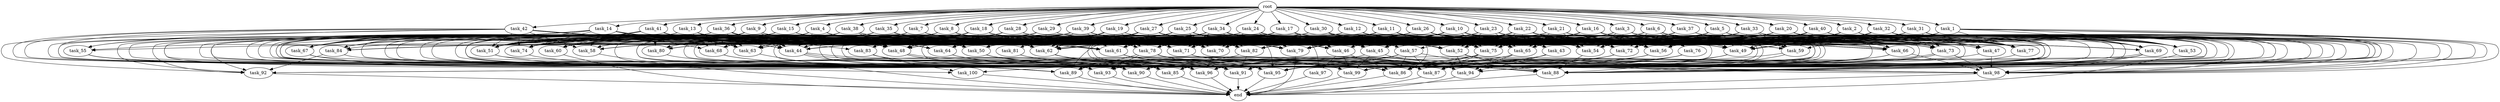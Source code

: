 digraph G {
  task_15 [size="9.811209e+10"];
  task_77 [size="2.729889e+11"];
  task_62 [size="9.027030e+11"];
  task_59 [size="8.790242e+11"];
  task_20 [size="3.552169e+11"];
  task_17 [size="2.034635e+11"];
  task_89 [size="1.926191e+11"];
  task_24 [size="4.968522e+11"];
  task_92 [size="9.181781e+11"];
  task_85 [size="7.536853e+11"];
  task_23 [size="6.329822e+10"];
  task_73 [size="6.948408e+10"];
  task_63 [size="6.270131e+11"];
  task_45 [size="8.050701e+11"];
  task_11 [size="4.505163e+11"];
  task_13 [size="5.219450e+11"];
  task_54 [size="1.024373e+11"];
  task_58 [size="9.138076e+11"];
  task_55 [size="4.299267e+11"];
  task_60 [size="8.908951e+11"];
  task_61 [size="1.643201e+11"];
  task_56 [size="6.101267e+10"];
  task_16 [size="8.107907e+11"];
  task_30 [size="1.393175e+11"];
  task_76 [size="3.761673e+11"];
  task_74 [size="2.627062e+11"];
  task_47 [size="3.964347e+11"];
  task_81 [size="7.970329e+11"];
  task_34 [size="9.483491e+11"];
  task_25 [size="5.393279e+11"];
  task_44 [size="2.957562e+11"];
  task_67 [size="1.793154e+11"];
  task_29 [size="2.470578e+11"];
  end [size="0.000000e+00"];
  task_66 [size="4.401936e+11"];
  task_2 [size="9.652901e+11"];
  task_4 [size="3.840186e+10"];
  task_86 [size="8.193099e+11"];
  task_64 [size="2.646448e+11"];
  task_36 [size="5.247864e+11"];
  task_71 [size="3.101986e+11"];
  task_94 [size="5.859754e+11"];
  task_95 [size="6.429391e+11"];
  task_96 [size="2.060484e+11"];
  task_48 [size="8.662496e+11"];
  task_53 [size="5.477947e+10"];
  task_5 [size="1.698733e+10"];
  task_79 [size="6.235195e+11"];
  task_52 [size="5.254642e+11"];
  task_31 [size="3.447134e+11"];
  task_1 [size="9.698063e+11"];
  task_82 [size="5.828661e+11"];
  task_19 [size="3.604254e+11"];
  task_40 [size="8.439533e+11"];
  task_57 [size="8.206170e+11"];
  task_83 [size="1.038750e+11"];
  task_6 [size="3.058638e+11"];
  task_80 [size="6.383695e+11"];
  task_22 [size="2.806097e+11"];
  task_99 [size="6.317330e+11"];
  task_100 [size="7.116954e+11"];
  task_84 [size="3.479689e+10"];
  task_90 [size="8.066270e+11"];
  task_49 [size="8.223440e+11"];
  task_3 [size="1.807028e+11"];
  task_14 [size="8.905534e+11"];
  task_18 [size="8.927374e+11"];
  task_42 [size="2.459376e+11"];
  task_10 [size="5.097119e+11"];
  task_70 [size="1.151550e+11"];
  task_78 [size="2.731805e+11"];
  task_50 [size="7.007098e+11"];
  task_21 [size="2.246161e+11"];
  task_32 [size="5.973342e+11"];
  task_51 [size="1.575871e+11"];
  task_46 [size="7.585981e+11"];
  task_12 [size="1.562004e+11"];
  task_9 [size="4.801392e+11"];
  task_93 [size="2.822532e+10"];
  task_43 [size="5.105402e+11"];
  task_26 [size="3.252669e+11"];
  task_41 [size="3.362737e+11"];
  task_27 [size="6.507116e+09"];
  task_68 [size="8.470825e+11"];
  task_65 [size="7.367214e+11"];
  task_39 [size="4.786861e+11"];
  task_38 [size="4.971052e+11"];
  task_72 [size="8.052602e+11"];
  task_98 [size="5.713032e+11"];
  task_28 [size="4.755074e+11"];
  task_69 [size="1.927641e+11"];
  task_88 [size="6.256605e+11"];
  task_91 [size="2.265706e+11"];
  task_8 [size="1.835341e+11"];
  task_75 [size="7.572934e+11"];
  task_33 [size="3.378887e+11"];
  root [size="0.000000e+00"];
  task_7 [size="5.338906e+11"];
  task_87 [size="8.993883e+11"];
  task_35 [size="7.678297e+10"];
  task_97 [size="6.464462e+11"];
  task_37 [size="8.254090e+11"];

  task_15 -> task_51 [size="8.754836e+06"];
  task_15 -> task_54 [size="5.391437e+06"];
  task_15 -> task_62 [size="4.513515e+07"];
  task_15 -> task_50 [size="3.892832e+07"];
  task_15 -> task_78 [size="1.821203e+07"];
  task_15 -> task_75 [size="3.606159e+07"];
  task_15 -> task_58 [size="6.527197e+07"];
  task_15 -> task_80 [size="4.910535e+07"];
  task_15 -> task_92 [size="1.311683e+08"];
  task_15 -> task_65 [size="3.877481e+07"];
  task_15 -> task_66 [size="2.751210e+07"];
  task_15 -> task_60 [size="1.113619e+08"];
  task_15 -> task_84 [size="3.479689e+06"];
  task_15 -> task_94 [size="5.327049e+07"];
  task_15 -> task_49 [size="4.328126e+07"];
  task_15 -> task_74 [size="1.641913e+07"];
  task_77 -> task_88 [size="3.680356e+07"];
  task_62 -> task_85 [size="6.851684e+07"];
  task_62 -> task_87 [size="4.733622e+07"];
  task_62 -> task_86 [size="3.901476e+07"];
  task_62 -> task_96 [size="1.144714e+07"];
  task_59 -> task_99 [size="3.948331e+07"];
  task_59 -> task_88 [size="3.680356e+07"];
  task_20 -> task_45 [size="4.472612e+07"];
  task_20 -> task_54 [size="5.391437e+06"];
  task_20 -> task_88 [size="3.680356e+07"];
  task_20 -> task_70 [size="5.757750e+06"];
  task_20 -> task_62 [size="4.513515e+07"];
  task_20 -> task_61 [size="9.665891e+06"];
  task_20 -> task_63 [size="3.918832e+07"];
  task_20 -> task_75 [size="3.606159e+07"];
  task_20 -> task_53 [size="4.979952e+06"];
  task_20 -> task_66 [size="2.751210e+07"];
  task_20 -> task_90 [size="1.152324e+08"];
  task_20 -> task_69 [size="1.752401e+07"];
  task_20 -> task_72 [size="5.032876e+07"];
  task_20 -> task_91 [size="2.265706e+07"];
  task_20 -> task_74 [size="1.641913e+07"];
  task_20 -> task_47 [size="3.303622e+07"];
  task_20 -> task_98 [size="3.570645e+07"];
  task_17 -> task_71 [size="3.877482e+07"];
  task_17 -> task_84 [size="3.479689e+06"];
  task_17 -> task_59 [size="5.493902e+07"];
  task_17 -> task_50 [size="3.892832e+07"];
  task_17 -> task_78 [size="1.821203e+07"];
  task_17 -> task_61 [size="9.665891e+06"];
  task_17 -> task_89 [size="1.751082e+07"];
  task_17 -> task_75 [size="3.606159e+07"];
  task_17 -> task_56 [size="4.693282e+06"];
  task_17 -> task_51 [size="8.754836e+06"];
  task_17 -> task_46 [size="1.517196e+08"];
  task_17 -> task_66 [size="2.751210e+07"];
  task_17 -> task_72 [size="5.032876e+07"];
  task_89 -> end [size="1.000000e-12"];
  task_24 -> task_67 [size="2.561648e+07"];
  task_24 -> task_54 [size="5.391437e+06"];
  task_24 -> task_58 [size="6.527197e+07"];
  task_24 -> task_59 [size="5.493902e+07"];
  task_24 -> task_70 [size="5.757750e+06"];
  task_24 -> task_77 [size="1.706181e+07"];
  task_24 -> task_80 [size="4.910535e+07"];
  task_24 -> task_48 [size="4.812498e+07"];
  task_24 -> task_56 [size="4.693282e+06"];
  task_24 -> task_51 [size="8.754836e+06"];
  task_24 -> task_79 [size="4.156797e+07"];
  task_24 -> task_52 [size="5.838491e+07"];
  task_24 -> task_74 [size="1.641913e+07"];
  task_24 -> task_47 [size="3.303622e+07"];
  task_24 -> task_97 [size="3.232231e+08"];
  task_92 -> end [size="1.000000e-12"];
  task_85 -> end [size="1.000000e-12"];
  task_23 -> task_45 [size="4.472612e+07"];
  task_23 -> task_54 [size="5.391437e+06"];
  task_23 -> task_62 [size="4.513515e+07"];
  task_23 -> task_59 [size="5.493902e+07"];
  task_23 -> task_44 [size="1.643090e+07"];
  task_23 -> task_48 [size="4.812498e+07"];
  task_23 -> task_61 [size="9.665891e+06"];
  task_23 -> task_65 [size="3.877481e+07"];
  task_23 -> task_66 [size="2.751210e+07"];
  task_23 -> task_79 [size="4.156797e+07"];
  task_23 -> task_52 [size="5.838491e+07"];
  task_23 -> task_73 [size="3.657057e+06"];
  task_23 -> task_85 [size="6.851684e+07"];
  task_73 -> task_95 [size="3.383890e+07"];
  task_73 -> task_87 [size="4.733622e+07"];
  task_73 -> task_86 [size="3.901476e+07"];
  task_73 -> task_98 [size="3.570645e+07"];
  task_63 -> end [size="1.000000e-12"];
  task_45 -> task_92 [size="1.311683e+08"];
  task_45 -> task_99 [size="3.948331e+07"];
  task_45 -> task_88 [size="3.680356e+07"];
  task_11 -> task_71 [size="3.877482e+07"];
  task_11 -> task_58 [size="6.527197e+07"];
  task_11 -> task_59 [size="5.493902e+07"];
  task_11 -> task_50 [size="3.892832e+07"];
  task_11 -> task_57 [size="1.641234e+08"];
  task_11 -> task_78 [size="1.821203e+07"];
  task_11 -> task_68 [size="4.982838e+07"];
  task_11 -> task_75 [size="3.606159e+07"];
  task_11 -> task_65 [size="3.877481e+07"];
  task_11 -> task_56 [size="4.693282e+06"];
  task_11 -> task_79 [size="4.156797e+07"];
  task_11 -> task_73 [size="3.657057e+06"];
  task_11 -> task_72 [size="5.032876e+07"];
  task_11 -> task_49 [size="4.328126e+07"];
  task_11 -> task_86 [size="3.901476e+07"];
  task_13 -> task_45 [size="4.472612e+07"];
  task_13 -> task_51 [size="8.754836e+06"];
  task_13 -> task_50 [size="3.892832e+07"];
  task_13 -> task_61 [size="9.665891e+06"];
  task_13 -> task_68 [size="4.982838e+07"];
  task_13 -> task_48 [size="4.812498e+07"];
  task_13 -> task_75 [size="3.606159e+07"];
  task_13 -> task_67 [size="2.561648e+07"];
  task_13 -> task_90 [size="1.152324e+08"];
  task_13 -> task_73 [size="3.657057e+06"];
  task_13 -> task_72 [size="5.032876e+07"];
  task_13 -> task_63 [size="3.918832e+07"];
  task_13 -> task_86 [size="3.901476e+07"];
  task_13 -> task_92 [size="1.311683e+08"];
  task_54 -> task_88 [size="3.680356e+07"];
  task_58 -> end [size="1.000000e-12"];
  task_55 -> task_85 [size="6.851684e+07"];
  task_55 -> task_95 [size="3.383890e+07"];
  task_55 -> task_93 [size="2.565938e+06"];
  task_55 -> task_86 [size="3.901476e+07"];
  task_55 -> task_90 [size="1.152324e+08"];
  task_60 -> end [size="1.000000e-12"];
  task_61 -> task_95 [size="3.383890e+07"];
  task_61 -> task_94 [size="5.327049e+07"];
  task_61 -> task_98 [size="3.570645e+07"];
  task_56 -> task_91 [size="2.265706e+07"];
  task_56 -> task_93 [size="2.565938e+06"];
  task_56 -> task_90 [size="1.152324e+08"];
  task_16 -> task_45 [size="4.472612e+07"];
  task_16 -> task_65 [size="3.877481e+07"];
  task_16 -> task_51 [size="8.754836e+06"];
  task_16 -> task_77 [size="1.706181e+07"];
  task_16 -> task_62 [size="4.513515e+07"];
  task_16 -> task_59 [size="5.493902e+07"];
  task_16 -> task_78 [size="1.821203e+07"];
  task_16 -> task_94 [size="5.327049e+07"];
  task_16 -> task_48 [size="4.812498e+07"];
  task_16 -> task_75 [size="3.606159e+07"];
  task_16 -> task_53 [size="4.979952e+06"];
  task_16 -> task_56 [size="4.693282e+06"];
  task_16 -> task_84 [size="3.479689e+06"];
  task_16 -> task_79 [size="4.156797e+07"];
  task_16 -> task_66 [size="2.751210e+07"];
  task_16 -> task_47 [size="3.303622e+07"];
  task_16 -> task_61 [size="9.665891e+06"];
  task_30 -> task_45 [size="4.472612e+07"];
  task_30 -> task_54 [size="5.391437e+06"];
  task_30 -> task_77 [size="1.706181e+07"];
  task_30 -> task_62 [size="4.513515e+07"];
  task_30 -> task_60 [size="1.113619e+08"];
  task_30 -> task_68 [size="4.982838e+07"];
  task_30 -> task_63 [size="3.918832e+07"];
  task_30 -> task_48 [size="4.812498e+07"];
  task_30 -> task_75 [size="3.606159e+07"];
  task_30 -> task_65 [size="3.877481e+07"];
  task_30 -> task_56 [size="4.693282e+06"];
  task_30 -> task_53 [size="4.979952e+06"];
  task_30 -> task_74 [size="1.641913e+07"];
  task_30 -> task_47 [size="3.303622e+07"];
  task_76 -> task_95 [size="3.383890e+07"];
  task_76 -> task_89 [size="1.751082e+07"];
  task_76 -> task_87 [size="4.733622e+07"];
  task_76 -> task_86 [size="3.901476e+07"];
  task_76 -> task_96 [size="1.144714e+07"];
  task_74 -> task_89 [size="1.751082e+07"];
  task_47 -> task_98 [size="3.570645e+07"];
  task_47 -> task_96 [size="1.144714e+07"];
  task_81 -> task_95 [size="3.383890e+07"];
  task_81 -> task_99 [size="3.948331e+07"];
  task_34 -> task_64 [size="3.308060e+07"];
  task_34 -> task_82 [size="5.298783e+07"];
  task_34 -> task_71 [size="3.877482e+07"];
  task_34 -> task_54 [size="5.391437e+06"];
  task_34 -> task_60 [size="1.113619e+08"];
  task_34 -> task_59 [size="5.493902e+07"];
  task_34 -> task_58 [size="6.527197e+07"];
  task_34 -> task_95 [size="3.383890e+07"];
  task_34 -> task_62 [size="4.513515e+07"];
  task_34 -> task_61 [size="9.665891e+06"];
  task_34 -> task_51 [size="8.754836e+06"];
  task_34 -> task_46 [size="1.517196e+08"];
  task_34 -> task_49 [size="4.328126e+07"];
  task_25 -> task_81 [size="7.970329e+08"];
  task_25 -> task_82 [size="5.298783e+07"];
  task_25 -> task_54 [size="5.391437e+06"];
  task_25 -> task_67 [size="2.561648e+07"];
  task_25 -> task_62 [size="4.513515e+07"];
  task_25 -> task_70 [size="5.757750e+06"];
  task_25 -> task_57 [size="1.641234e+08"];
  task_25 -> task_79 [size="4.156797e+07"];
  task_25 -> task_43 [size="1.701801e+08"];
  task_25 -> task_83 [size="2.596874e+07"];
  task_25 -> task_87 [size="4.733622e+07"];
  task_44 -> task_93 [size="2.565938e+06"];
  task_44 -> task_99 [size="3.948331e+07"];
  task_44 -> task_94 [size="5.327049e+07"];
  task_67 -> task_85 [size="6.851684e+07"];
  task_67 -> task_98 [size="3.570645e+07"];
  task_67 -> task_96 [size="1.144714e+07"];
  task_29 -> task_64 [size="3.308060e+07"];
  task_29 -> task_48 [size="4.812498e+07"];
  task_29 -> task_68 [size="4.982838e+07"];
  task_29 -> task_65 [size="3.877481e+07"];
  task_29 -> task_79 [size="4.156797e+07"];
  task_29 -> task_80 [size="4.910535e+07"];
  task_29 -> task_96 [size="1.144714e+07"];
  task_29 -> task_69 [size="1.752401e+07"];
  task_29 -> task_73 [size="3.657057e+06"];
  task_29 -> task_62 [size="4.513515e+07"];
  task_29 -> task_91 [size="2.265706e+07"];
  task_66 -> task_95 [size="3.383890e+07"];
  task_66 -> task_99 [size="3.948331e+07"];
  task_66 -> task_98 [size="3.570645e+07"];
  task_2 -> task_82 [size="5.298783e+07"];
  task_2 -> task_77 [size="1.706181e+07"];
  task_2 -> task_88 [size="3.680356e+07"];
  task_2 -> task_70 [size="5.757750e+06"];
  task_2 -> task_93 [size="2.565938e+06"];
  task_2 -> task_75 [size="3.606159e+07"];
  task_2 -> task_63 [size="3.918832e+07"];
  task_2 -> task_48 [size="4.812498e+07"];
  task_2 -> task_92 [size="1.311683e+08"];
  task_2 -> task_56 [size="4.693282e+06"];
  task_2 -> task_51 [size="8.754836e+06"];
  task_2 -> task_69 [size="1.752401e+07"];
  task_2 -> task_49 [size="4.328126e+07"];
  task_2 -> task_98 [size="3.570645e+07"];
  task_2 -> task_47 [size="3.303622e+07"];
  task_4 -> task_45 [size="4.472612e+07"];
  task_4 -> task_64 [size="3.308060e+07"];
  task_4 -> task_61 [size="9.665891e+06"];
  task_4 -> task_67 [size="2.561648e+07"];
  task_4 -> task_51 [size="8.754836e+06"];
  task_4 -> task_70 [size="5.757750e+06"];
  task_4 -> task_73 [size="3.657057e+06"];
  task_4 -> task_44 [size="1.643090e+07"];
  task_4 -> task_68 [size="4.982838e+07"];
  task_4 -> task_84 [size="3.479689e+06"];
  task_86 -> end [size="1.000000e-12"];
  task_64 -> task_95 [size="3.383890e+07"];
  task_64 -> task_90 [size="1.152324e+08"];
  task_36 -> task_57 [size="1.641234e+08"];
  task_36 -> task_62 [size="4.513515e+07"];
  task_36 -> task_70 [size="5.757750e+06"];
  task_36 -> task_44 [size="1.643090e+07"];
  task_36 -> task_78 [size="1.821203e+07"];
  task_36 -> task_68 [size="4.982838e+07"];
  task_36 -> task_63 [size="3.918832e+07"];
  task_36 -> task_48 [size="4.812498e+07"];
  task_36 -> task_75 [size="3.606159e+07"];
  task_36 -> task_53 [size="4.979952e+06"];
  task_36 -> task_96 [size="1.144714e+07"];
  task_36 -> task_55 [size="1.074817e+08"];
  task_36 -> task_84 [size="3.479689e+06"];
  task_36 -> task_83 [size="2.596874e+07"];
  task_36 -> task_52 [size="5.838491e+07"];
  task_36 -> task_88 [size="3.680356e+07"];
  task_36 -> task_79 [size="4.156797e+07"];
  task_36 -> task_95 [size="3.383890e+07"];
  task_36 -> task_65 [size="3.877481e+07"];
  task_71 -> task_94 [size="5.327049e+07"];
  task_71 -> task_86 [size="3.901476e+07"];
  task_71 -> task_98 [size="3.570645e+07"];
  task_94 -> end [size="1.000000e-12"];
  task_95 -> end [size="1.000000e-12"];
  task_96 -> end [size="1.000000e-12"];
  task_48 -> task_93 [size="2.565938e+06"];
  task_48 -> task_87 [size="4.733622e+07"];
  task_48 -> task_96 [size="1.144714e+07"];
  task_53 -> end [size="1.000000e-12"];
  task_5 -> task_64 [size="3.308060e+07"];
  task_5 -> task_66 [size="2.751210e+07"];
  task_5 -> task_82 [size="5.298783e+07"];
  task_5 -> task_71 [size="3.877482e+07"];
  task_5 -> task_62 [size="4.513515e+07"];
  task_5 -> task_78 [size="1.821203e+07"];
  task_5 -> task_80 [size="4.910535e+07"];
  task_5 -> task_69 [size="1.752401e+07"];
  task_5 -> task_75 [size="3.606159e+07"];
  task_5 -> task_99 [size="3.948331e+07"];
  task_5 -> task_56 [size="4.693282e+06"];
  task_5 -> task_47 [size="3.303622e+07"];
  task_5 -> task_73 [size="3.657057e+06"];
  task_5 -> task_96 [size="1.144714e+07"];
  task_5 -> task_46 [size="1.517196e+08"];
  task_5 -> task_85 [size="6.851684e+07"];
  task_5 -> task_53 [size="4.979952e+06"];
  task_5 -> task_49 [size="4.328126e+07"];
  task_5 -> task_65 [size="3.877481e+07"];
  task_79 -> end [size="1.000000e-12"];
  task_52 -> task_88 [size="3.680356e+07"];
  task_52 -> task_98 [size="3.570645e+07"];
  task_52 -> task_94 [size="5.327049e+07"];
  task_31 -> task_77 [size="1.706181e+07"];
  task_31 -> task_54 [size="5.391437e+06"];
  task_31 -> task_58 [size="6.527197e+07"];
  task_31 -> task_50 [size="3.892832e+07"];
  task_31 -> task_70 [size="5.757750e+06"];
  task_31 -> task_65 [size="3.877481e+07"];
  task_31 -> task_53 [size="4.979952e+06"];
  task_31 -> task_90 [size="1.152324e+08"];
  task_31 -> task_73 [size="3.657057e+06"];
  task_31 -> task_49 [size="4.328126e+07"];
  task_31 -> task_98 [size="3.570645e+07"];
  task_31 -> task_86 [size="3.901476e+07"];
  task_1 -> task_45 [size="4.472612e+07"];
  task_1 -> task_87 [size="4.733622e+07"];
  task_1 -> task_77 [size="1.706181e+07"];
  task_1 -> task_62 [size="4.513515e+07"];
  task_1 -> task_70 [size="5.757750e+06"];
  task_1 -> task_93 [size="2.565938e+06"];
  task_1 -> task_75 [size="3.606159e+07"];
  task_1 -> task_53 [size="4.979952e+06"];
  task_1 -> task_56 [size="4.693282e+06"];
  task_1 -> task_96 [size="1.144714e+07"];
  task_1 -> task_69 [size="1.752401e+07"];
  task_1 -> task_49 [size="4.328126e+07"];
  task_1 -> task_98 [size="3.570645e+07"];
  task_1 -> task_65 [size="3.877481e+07"];
  task_82 -> task_91 [size="2.265706e+07"];
  task_82 -> task_100 [size="2.372318e+08"];
  task_19 -> task_64 [size="3.308060e+07"];
  task_19 -> task_69 [size="1.752401e+07"];
  task_19 -> task_78 [size="1.821203e+07"];
  task_19 -> task_58 [size="6.527197e+07"];
  task_19 -> task_44 [size="1.643090e+07"];
  task_19 -> task_62 [size="4.513515e+07"];
  task_19 -> task_61 [size="9.665891e+06"];
  task_19 -> task_48 [size="4.812498e+07"];
  task_19 -> task_75 [size="3.606159e+07"];
  task_19 -> task_52 [size="5.838491e+07"];
  task_19 -> task_72 [size="5.032876e+07"];
  task_19 -> task_63 [size="3.918832e+07"];
  task_40 -> task_82 [size="5.298783e+07"];
  task_40 -> task_77 [size="1.706181e+07"];
  task_40 -> task_59 [size="5.493902e+07"];
  task_40 -> task_57 [size="1.641234e+08"];
  task_40 -> task_99 [size="3.948331e+07"];
  task_40 -> task_84 [size="3.479689e+06"];
  task_40 -> task_73 [size="3.657057e+06"];
  task_40 -> task_72 [size="5.032876e+07"];
  task_40 -> task_53 [size="4.979952e+06"];
  task_40 -> task_49 [size="4.328126e+07"];
  task_40 -> task_98 [size="3.570645e+07"];
  task_40 -> task_86 [size="3.901476e+07"];
  task_40 -> task_45 [size="4.472612e+07"];
  task_40 -> task_88 [size="3.680356e+07"];
  task_40 -> task_70 [size="5.757750e+06"];
  task_40 -> task_94 [size="5.327049e+07"];
  task_40 -> task_74 [size="1.641913e+07"];
  task_40 -> task_50 [size="3.892832e+07"];
  task_40 -> task_56 [size="4.693282e+06"];
  task_40 -> task_79 [size="4.156797e+07"];
  task_40 -> task_69 [size="1.752401e+07"];
  task_40 -> task_44 [size="1.643090e+07"];
  task_57 -> task_95 [size="3.383890e+07"];
  task_57 -> task_88 [size="3.680356e+07"];
  task_57 -> task_87 [size="4.733622e+07"];
  task_57 -> task_86 [size="3.901476e+07"];
  task_57 -> task_89 [size="1.751082e+07"];
  task_83 -> task_85 [size="6.851684e+07"];
  task_83 -> task_100 [size="2.372318e+08"];
  task_6 -> task_65 [size="3.877481e+07"];
  task_6 -> task_78 [size="1.821203e+07"];
  task_6 -> task_68 [size="4.982838e+07"];
  task_6 -> task_99 [size="3.948331e+07"];
  task_6 -> task_66 [size="2.751210e+07"];
  task_6 -> task_79 [size="4.156797e+07"];
  task_6 -> task_73 [size="3.657057e+06"];
  task_6 -> task_72 [size="5.032876e+07"];
  task_6 -> task_53 [size="4.979952e+06"];
  task_6 -> task_49 [size="4.328126e+07"];
  task_6 -> task_63 [size="3.918832e+07"];
  task_6 -> task_86 [size="3.901476e+07"];
  task_6 -> task_76 [size="3.761673e+08"];
  task_80 -> task_89 [size="1.751082e+07"];
  task_22 -> task_50 [size="3.892832e+07"];
  task_22 -> task_82 [size="5.298783e+07"];
  task_22 -> task_87 [size="4.733622e+07"];
  task_22 -> task_54 [size="5.391437e+06"];
  task_22 -> task_60 [size="1.113619e+08"];
  task_22 -> task_59 [size="5.493902e+07"];
  task_22 -> task_70 [size="5.757750e+06"];
  task_22 -> task_66 [size="2.751210e+07"];
  task_22 -> task_61 [size="9.665891e+06"];
  task_22 -> task_68 [size="4.982838e+07"];
  task_22 -> task_75 [size="3.606159e+07"];
  task_22 -> task_99 [size="3.948331e+07"];
  task_22 -> task_56 [size="4.693282e+06"];
  task_22 -> task_79 [size="4.156797e+07"];
  task_22 -> task_52 [size="5.838491e+07"];
  task_22 -> task_73 [size="3.657057e+06"];
  task_22 -> task_65 [size="3.877481e+07"];
  task_99 -> end [size="1.000000e-12"];
  task_100 -> end [size="1.000000e-12"];
  task_84 -> task_92 [size="1.311683e+08"];
  task_84 -> task_89 [size="1.751082e+07"];
  task_90 -> end [size="1.000000e-12"];
  task_49 -> task_86 [size="3.901476e+07"];
  task_49 -> task_88 [size="3.680356e+07"];
  task_3 -> task_54 [size="5.391437e+06"];
  task_3 -> task_77 [size="1.706181e+07"];
  task_3 -> task_59 [size="5.493902e+07"];
  task_3 -> task_70 [size="5.757750e+06"];
  task_3 -> task_44 [size="1.643090e+07"];
  task_3 -> task_61 [size="9.665891e+06"];
  task_3 -> task_48 [size="4.812498e+07"];
  task_3 -> task_75 [size="3.606159e+07"];
  task_3 -> task_66 [size="2.751210e+07"];
  task_3 -> task_47 [size="3.303622e+07"];
  task_3 -> task_51 [size="8.754836e+06"];
  task_3 -> task_73 [size="3.657057e+06"];
  task_3 -> task_72 [size="5.032876e+07"];
  task_3 -> task_49 [size="4.328126e+07"];
  task_3 -> task_63 [size="3.918832e+07"];
  task_3 -> task_86 [size="3.901476e+07"];
  task_14 -> task_71 [size="3.877482e+07"];
  task_14 -> task_51 [size="8.754836e+06"];
  task_14 -> task_58 [size="6.527197e+07"];
  task_14 -> task_50 [size="3.892832e+07"];
  task_14 -> task_44 [size="1.643090e+07"];
  task_14 -> task_88 [size="3.680356e+07"];
  task_14 -> task_68 [size="4.982838e+07"];
  task_14 -> task_48 [size="4.812498e+07"];
  task_14 -> task_75 [size="3.606159e+07"];
  task_14 -> task_67 [size="2.561648e+07"];
  task_14 -> task_55 [size="1.074817e+08"];
  task_14 -> task_85 [size="6.851684e+07"];
  task_14 -> task_91 [size="2.265706e+07"];
  task_14 -> task_74 [size="1.641913e+07"];
  task_14 -> task_61 [size="9.665891e+06"];
  task_18 -> task_71 [size="3.877482e+07"];
  task_18 -> task_62 [size="4.513515e+07"];
  task_18 -> task_50 [size="3.892832e+07"];
  task_18 -> task_44 [size="1.643090e+07"];
  task_18 -> task_93 [size="2.565938e+06"];
  task_18 -> task_63 [size="3.918832e+07"];
  task_18 -> task_61 [size="9.665891e+06"];
  task_18 -> task_80 [size="4.910535e+07"];
  task_18 -> task_48 [size="4.812498e+07"];
  task_18 -> task_68 [size="4.982838e+07"];
  task_18 -> task_56 [size="4.693282e+06"];
  task_18 -> task_47 [size="3.303622e+07"];
  task_18 -> task_52 [size="5.838491e+07"];
  task_18 -> task_49 [size="4.328126e+07"];
  task_18 -> task_74 [size="1.641913e+07"];
  task_18 -> task_86 [size="3.901476e+07"];
  task_42 -> task_45 [size="4.472612e+07"];
  task_42 -> task_87 [size="4.733622e+07"];
  task_42 -> task_58 [size="6.527197e+07"];
  task_42 -> task_55 [size="1.074817e+08"];
  task_42 -> task_93 [size="2.565938e+06"];
  task_42 -> task_63 [size="3.918832e+07"];
  task_42 -> task_89 [size="1.751082e+07"];
  task_42 -> task_92 [size="1.311683e+08"];
  task_42 -> task_66 [size="2.751210e+07"];
  task_42 -> task_51 [size="8.754836e+06"];
  task_42 -> task_49 [size="4.328126e+07"];
  task_42 -> task_74 [size="1.641913e+07"];
  task_10 -> task_45 [size="4.472612e+07"];
  task_10 -> task_87 [size="4.733622e+07"];
  task_10 -> task_77 [size="1.706181e+07"];
  task_10 -> task_59 [size="5.493902e+07"];
  task_10 -> task_70 [size="5.757750e+06"];
  task_10 -> task_44 [size="1.643090e+07"];
  task_10 -> task_43 [size="1.701801e+08"];
  task_10 -> task_61 [size="9.665891e+06"];
  task_10 -> task_68 [size="4.982838e+07"];
  task_10 -> task_75 [size="3.606159e+07"];
  task_10 -> task_65 [size="3.877481e+07"];
  task_10 -> task_66 [size="2.751210e+07"];
  task_10 -> task_50 [size="3.892832e+07"];
  task_10 -> task_46 [size="1.517196e+08"];
  task_10 -> task_72 [size="5.032876e+07"];
  task_70 -> task_96 [size="1.144714e+07"];
  task_78 -> task_91 [size="2.265706e+07"];
  task_78 -> task_88 [size="3.680356e+07"];
  task_78 -> task_93 [size="2.565938e+06"];
  task_78 -> task_89 [size="1.751082e+07"];
  task_50 -> task_85 [size="6.851684e+07"];
  task_50 -> task_95 [size="3.383890e+07"];
  task_50 -> task_88 [size="3.680356e+07"];
  task_50 -> task_94 [size="5.327049e+07"];
  task_50 -> task_96 [size="1.144714e+07"];
  task_21 -> task_87 [size="4.733622e+07"];
  task_21 -> task_54 [size="5.391437e+06"];
  task_21 -> task_62 [size="4.513515e+07"];
  task_21 -> task_50 [size="3.892832e+07"];
  task_21 -> task_78 [size="1.821203e+07"];
  task_21 -> task_61 [size="9.665891e+06"];
  task_21 -> task_65 [size="3.877481e+07"];
  task_21 -> task_66 [size="2.751210e+07"];
  task_21 -> task_51 [size="8.754836e+06"];
  task_21 -> task_85 [size="6.851684e+07"];
  task_21 -> task_73 [size="3.657057e+06"];
  task_21 -> task_91 [size="2.265706e+07"];
  task_21 -> task_49 [size="4.328126e+07"];
  task_21 -> task_63 [size="3.918832e+07"];
  task_21 -> task_47 [size="3.303622e+07"];
  task_32 -> task_45 [size="4.472612e+07"];
  task_32 -> task_50 [size="3.892832e+07"];
  task_32 -> task_53 [size="4.979952e+06"];
  task_32 -> task_77 [size="1.706181e+07"];
  task_32 -> task_70 [size="5.757750e+06"];
  task_32 -> task_59 [size="5.493902e+07"];
  task_32 -> task_73 [size="3.657057e+06"];
  task_32 -> task_44 [size="1.643090e+07"];
  task_32 -> task_72 [size="5.032876e+07"];
  task_32 -> task_95 [size="3.383890e+07"];
  task_32 -> task_98 [size="3.570645e+07"];
  task_51 -> task_87 [size="4.733622e+07"];
  task_51 -> task_98 [size="3.570645e+07"];
  task_46 -> task_99 [size="3.948331e+07"];
  task_46 -> task_86 [size="3.901476e+07"];
  task_46 -> task_97 [size="3.232231e+08"];
  task_12 -> task_45 [size="4.472612e+07"];
  task_12 -> task_64 [size="3.308060e+07"];
  task_12 -> task_54 [size="5.391437e+06"];
  task_12 -> task_77 [size="1.706181e+07"];
  task_12 -> task_58 [size="6.527197e+07"];
  task_12 -> task_59 [size="5.493902e+07"];
  task_12 -> task_60 [size="1.113619e+08"];
  task_12 -> task_80 [size="4.910535e+07"];
  task_12 -> task_48 [size="4.812498e+07"];
  task_12 -> task_68 [size="4.982838e+07"];
  task_12 -> task_53 [size="4.979952e+06"];
  task_12 -> task_56 [size="4.693282e+06"];
  task_12 -> task_52 [size="5.838491e+07"];
  task_12 -> task_66 [size="2.751210e+07"];
  task_12 -> task_72 [size="5.032876e+07"];
  task_12 -> task_49 [size="4.328126e+07"];
  task_12 -> task_63 [size="3.918832e+07"];
  task_9 -> task_45 [size="4.472612e+07"];
  task_9 -> task_64 [size="3.308060e+07"];
  task_9 -> task_50 [size="3.892832e+07"];
  task_9 -> task_51 [size="8.754836e+06"];
  task_9 -> task_54 [size="5.391437e+06"];
  task_9 -> task_70 [size="5.757750e+06"];
  task_9 -> task_44 [size="1.643090e+07"];
  task_9 -> task_61 [size="9.665891e+06"];
  task_9 -> task_80 [size="4.910535e+07"];
  task_9 -> task_75 [size="3.606159e+07"];
  task_9 -> task_99 [size="3.948331e+07"];
  task_9 -> task_86 [size="3.901476e+07"];
  task_9 -> task_84 [size="3.479689e+06"];
  task_9 -> task_90 [size="1.152324e+08"];
  task_9 -> task_72 [size="5.032876e+07"];
  task_9 -> task_91 [size="2.265706e+07"];
  task_9 -> task_65 [size="3.877481e+07"];
  task_93 -> end [size="1.000000e-12"];
  task_43 -> task_93 [size="2.565938e+06"];
  task_43 -> task_99 [size="3.948331e+07"];
  task_43 -> task_94 [size="5.327049e+07"];
  task_26 -> task_82 [size="5.298783e+07"];
  task_26 -> task_87 [size="4.733622e+07"];
  task_26 -> task_77 [size="1.706181e+07"];
  task_26 -> task_58 [size="6.527197e+07"];
  task_26 -> task_59 [size="5.493902e+07"];
  task_26 -> task_50 [size="3.892832e+07"];
  task_26 -> task_44 [size="1.643090e+07"];
  task_26 -> task_78 [size="1.821203e+07"];
  task_26 -> task_43 [size="1.701801e+08"];
  task_26 -> task_57 [size="1.641234e+08"];
  task_26 -> task_48 [size="4.812498e+07"];
  task_26 -> task_75 [size="3.606159e+07"];
  task_26 -> task_56 [size="4.693282e+06"];
  task_26 -> task_83 [size="2.596874e+07"];
  task_26 -> task_88 [size="3.680356e+07"];
  task_26 -> task_69 [size="1.752401e+07"];
  task_26 -> task_73 [size="3.657057e+06"];
  task_26 -> task_72 [size="5.032876e+07"];
  task_26 -> task_79 [size="4.156797e+07"];
  task_26 -> task_74 [size="1.641913e+07"];
  task_26 -> task_86 [size="3.901476e+07"];
  task_41 -> task_45 [size="4.472612e+07"];
  task_41 -> task_50 [size="3.892832e+07"];
  task_41 -> task_67 [size="2.561648e+07"];
  task_41 -> task_60 [size="1.113619e+08"];
  task_41 -> task_70 [size="5.757750e+06"];
  task_41 -> task_44 [size="1.643090e+07"];
  task_41 -> task_63 [size="3.918832e+07"];
  task_41 -> task_80 [size="4.910535e+07"];
  task_41 -> task_48 [size="4.812498e+07"];
  task_41 -> task_92 [size="1.311683e+08"];
  task_41 -> task_99 [size="3.948331e+07"];
  task_41 -> task_51 [size="8.754836e+06"];
  task_41 -> task_96 [size="1.144714e+07"];
  task_41 -> task_72 [size="5.032876e+07"];
  task_41 -> task_74 [size="1.641913e+07"];
  task_41 -> task_65 [size="3.877481e+07"];
  task_27 -> task_69 [size="1.752401e+07"];
  task_27 -> task_50 [size="3.892832e+07"];
  task_27 -> task_87 [size="4.733622e+07"];
  task_27 -> task_70 [size="5.757750e+06"];
  task_27 -> task_78 [size="1.821203e+07"];
  task_27 -> task_96 [size="1.144714e+07"];
  task_27 -> task_80 [size="4.910535e+07"];
  task_27 -> task_48 [size="4.812498e+07"];
  task_27 -> task_68 [size="4.982838e+07"];
  task_27 -> task_65 [size="3.877481e+07"];
  task_27 -> task_66 [size="2.751210e+07"];
  task_27 -> task_51 [size="8.754836e+06"];
  task_27 -> task_83 [size="2.596874e+07"];
  task_27 -> task_52 [size="5.838491e+07"];
  task_27 -> task_73 [size="3.657057e+06"];
  task_27 -> task_79 [size="4.156797e+07"];
  task_27 -> task_49 [size="4.328126e+07"];
  task_27 -> task_74 [size="1.641913e+07"];
  task_68 -> task_99 [size="3.948331e+07"];
  task_68 -> task_87 [size="4.733622e+07"];
  task_65 -> task_95 [size="3.383890e+07"];
  task_65 -> task_94 [size="5.327049e+07"];
  task_65 -> task_89 [size="1.751082e+07"];
  task_39 -> task_45 [size="4.472612e+07"];
  task_39 -> task_82 [size="5.298783e+07"];
  task_39 -> task_71 [size="3.877482e+07"];
  task_39 -> task_77 [size="1.706181e+07"];
  task_39 -> task_62 [size="4.513515e+07"];
  task_39 -> task_59 [size="5.493902e+07"];
  task_39 -> task_50 [size="3.892832e+07"];
  task_39 -> task_44 [size="1.643090e+07"];
  task_39 -> task_93 [size="2.565938e+06"];
  task_39 -> task_61 [size="9.665891e+06"];
  task_39 -> task_65 [size="3.877481e+07"];
  task_39 -> task_84 [size="3.479689e+06"];
  task_39 -> task_79 [size="4.156797e+07"];
  task_39 -> task_99 [size="3.948331e+07"];
  task_39 -> task_91 [size="2.265706e+07"];
  task_39 -> task_74 [size="1.641913e+07"];
  task_39 -> task_86 [size="3.901476e+07"];
  task_38 -> task_78 [size="1.821203e+07"];
  task_38 -> task_54 [size="5.391437e+06"];
  task_38 -> task_77 [size="1.706181e+07"];
  task_38 -> task_88 [size="3.680356e+07"];
  task_38 -> task_70 [size="5.757750e+06"];
  task_38 -> task_60 [size="1.113619e+08"];
  task_38 -> task_58 [size="6.527197e+07"];
  task_38 -> task_62 [size="4.513515e+07"];
  task_38 -> task_48 [size="4.812498e+07"];
  task_38 -> task_51 [size="8.754836e+06"];
  task_38 -> task_69 [size="1.752401e+07"];
  task_38 -> task_49 [size="4.328126e+07"];
  task_38 -> task_74 [size="1.641913e+07"];
  task_38 -> task_86 [size="3.901476e+07"];
  task_38 -> task_84 [size="3.479689e+06"];
  task_72 -> task_89 [size="1.751082e+07"];
  task_72 -> task_87 [size="4.733622e+07"];
  task_72 -> task_96 [size="1.144714e+07"];
  task_98 -> end [size="1.000000e-12"];
  task_28 -> task_45 [size="4.472612e+07"];
  task_28 -> task_82 [size="5.298783e+07"];
  task_28 -> task_70 [size="5.757750e+06"];
  task_28 -> task_44 [size="1.643090e+07"];
  task_28 -> task_78 [size="1.821203e+07"];
  task_28 -> task_63 [size="3.918832e+07"];
  task_28 -> task_48 [size="4.812498e+07"];
  task_28 -> task_68 [size="4.982838e+07"];
  task_28 -> task_65 [size="3.877481e+07"];
  task_28 -> task_96 [size="1.144714e+07"];
  task_28 -> task_74 [size="1.641913e+07"];
  task_28 -> task_47 [size="3.303622e+07"];
  task_69 -> task_94 [size="5.327049e+07"];
  task_69 -> task_91 [size="2.265706e+07"];
  task_69 -> task_98 [size="3.570645e+07"];
  task_69 -> task_86 [size="3.901476e+07"];
  task_69 -> task_87 [size="4.733622e+07"];
  task_88 -> end [size="1.000000e-12"];
  task_91 -> end [size="1.000000e-12"];
  task_8 -> task_51 [size="8.754836e+06"];
  task_8 -> task_54 [size="5.391437e+06"];
  task_8 -> task_58 [size="6.527197e+07"];
  task_8 -> task_70 [size="5.757750e+06"];
  task_8 -> task_44 [size="1.643090e+07"];
  task_8 -> task_62 [size="4.513515e+07"];
  task_8 -> task_75 [size="3.606159e+07"];
  task_8 -> task_100 [size="2.372318e+08"];
  task_8 -> task_74 [size="1.641913e+07"];
  task_8 -> task_68 [size="4.982838e+07"];
  task_8 -> task_67 [size="2.561648e+07"];
  task_8 -> task_79 [size="4.156797e+07"];
  task_8 -> task_73 [size="3.657057e+06"];
  task_8 -> task_49 [size="4.328126e+07"];
  task_8 -> task_95 [size="3.383890e+07"];
  task_8 -> task_47 [size="3.303622e+07"];
  task_75 -> task_85 [size="6.851684e+07"];
  task_75 -> task_95 [size="3.383890e+07"];
  task_75 -> task_87 [size="4.733622e+07"];
  task_75 -> task_86 [size="3.901476e+07"];
  task_75 -> task_96 [size="1.144714e+07"];
  task_33 -> task_45 [size="4.472612e+07"];
  task_33 -> task_64 [size="3.308060e+07"];
  task_33 -> task_71 [size="3.877482e+07"];
  task_33 -> task_54 [size="5.391437e+06"];
  task_33 -> task_62 [size="4.513515e+07"];
  task_33 -> task_59 [size="5.493902e+07"];
  task_33 -> task_95 [size="3.383890e+07"];
  task_33 -> task_88 [size="3.680356e+07"];
  task_33 -> task_68 [size="4.982838e+07"];
  task_33 -> task_80 [size="4.910535e+07"];
  task_33 -> task_75 [size="3.606159e+07"];
  task_33 -> task_96 [size="1.144714e+07"];
  task_33 -> task_69 [size="1.752401e+07"];
  task_33 -> task_73 [size="3.657057e+06"];
  task_33 -> task_72 [size="5.032876e+07"];
  task_33 -> task_49 [size="4.328126e+07"];
  task_33 -> task_98 [size="3.570645e+07"];
  task_33 -> task_47 [size="3.303622e+07"];
  root -> task_1 [size="1.000000e-12"];
  root -> task_19 [size="1.000000e-12"];
  root -> task_39 [size="1.000000e-12"];
  root -> task_25 [size="1.000000e-12"];
  root -> task_11 [size="1.000000e-12"];
  root -> task_12 [size="1.000000e-12"];
  root -> task_9 [size="1.000000e-12"];
  root -> task_20 [size="1.000000e-12"];
  root -> task_5 [size="1.000000e-12"];
  root -> task_6 [size="1.000000e-12"];
  root -> task_17 [size="1.000000e-12"];
  root -> task_26 [size="1.000000e-12"];
  root -> task_24 [size="1.000000e-12"];
  root -> task_27 [size="1.000000e-12"];
  root -> task_22 [size="1.000000e-12"];
  root -> task_7 [size="1.000000e-12"];
  root -> task_40 [size="1.000000e-12"];
  root -> task_15 [size="1.000000e-12"];
  root -> task_38 [size="1.000000e-12"];
  root -> task_23 [size="1.000000e-12"];
  root -> task_2 [size="1.000000e-12"];
  root -> task_42 [size="1.000000e-12"];
  root -> task_3 [size="1.000000e-12"];
  root -> task_28 [size="1.000000e-12"];
  root -> task_29 [size="1.000000e-12"];
  root -> task_36 [size="1.000000e-12"];
  root -> task_14 [size="1.000000e-12"];
  root -> task_18 [size="1.000000e-12"];
  root -> task_13 [size="1.000000e-12"];
  root -> task_10 [size="1.000000e-12"];
  root -> task_4 [size="1.000000e-12"];
  root -> task_8 [size="1.000000e-12"];
  root -> task_33 [size="1.000000e-12"];
  root -> task_21 [size="1.000000e-12"];
  root -> task_16 [size="1.000000e-12"];
  root -> task_34 [size="1.000000e-12"];
  root -> task_35 [size="1.000000e-12"];
  root -> task_32 [size="1.000000e-12"];
  root -> task_41 [size="1.000000e-12"];
  root -> task_31 [size="1.000000e-12"];
  root -> task_37 [size="1.000000e-12"];
  root -> task_30 [size="1.000000e-12"];
  task_7 -> task_82 [size="5.298783e+07"];
  task_7 -> task_54 [size="5.391437e+06"];
  task_7 -> task_77 [size="1.706181e+07"];
  task_7 -> task_58 [size="6.527197e+07"];
  task_7 -> task_89 [size="1.751082e+07"];
  task_7 -> task_55 [size="1.074817e+08"];
  task_7 -> task_44 [size="1.643090e+07"];
  task_7 -> task_78 [size="1.821203e+07"];
  task_7 -> task_63 [size="3.918832e+07"];
  task_7 -> task_61 [size="9.665891e+06"];
  task_7 -> task_74 [size="1.641913e+07"];
  task_7 -> task_68 [size="4.982838e+07"];
  task_7 -> task_75 [size="3.606159e+07"];
  task_7 -> task_99 [size="3.948331e+07"];
  task_7 -> task_66 [size="2.751210e+07"];
  task_7 -> task_51 [size="8.754836e+06"];
  task_7 -> task_79 [size="4.156797e+07"];
  task_7 -> task_72 [size="5.032876e+07"];
  task_7 -> task_80 [size="4.910535e+07"];
  task_7 -> task_49 [size="4.328126e+07"];
  task_7 -> task_95 [size="3.383890e+07"];
  task_87 -> end [size="1.000000e-12"];
  task_35 -> task_45 [size="4.472612e+07"];
  task_35 -> task_82 [size="5.298783e+07"];
  task_35 -> task_73 [size="3.657057e+06"];
  task_35 -> task_87 [size="4.733622e+07"];
  task_35 -> task_54 [size="5.391437e+06"];
  task_35 -> task_62 [size="4.513515e+07"];
  task_35 -> task_59 [size="5.493902e+07"];
  task_35 -> task_50 [size="3.892832e+07"];
  task_35 -> task_95 [size="3.383890e+07"];
  task_35 -> task_58 [size="6.527197e+07"];
  task_35 -> task_80 [size="4.910535e+07"];
  task_35 -> task_60 [size="1.113619e+08"];
  task_35 -> task_84 [size="3.479689e+06"];
  task_35 -> task_96 [size="1.144714e+07"];
  task_35 -> task_46 [size="1.517196e+08"];
  task_35 -> task_70 [size="5.757750e+06"];
  task_35 -> task_63 [size="3.918832e+07"];
  task_97 -> end [size="1.000000e-12"];
  task_37 -> task_66 [size="2.751210e+07"];
  task_37 -> task_77 [size="1.706181e+07"];
  task_37 -> task_54 [size="5.391437e+06"];
  task_37 -> task_62 [size="4.513515e+07"];
  task_37 -> task_52 [size="5.838491e+07"];
  task_37 -> task_73 [size="3.657057e+06"];
  task_37 -> task_44 [size="1.643090e+07"];
  task_37 -> task_78 [size="1.821203e+07"];
  task_37 -> task_95 [size="3.383890e+07"];
  task_37 -> task_85 [size="6.851684e+07"];
  task_37 -> task_80 [size="4.910535e+07"];
}
